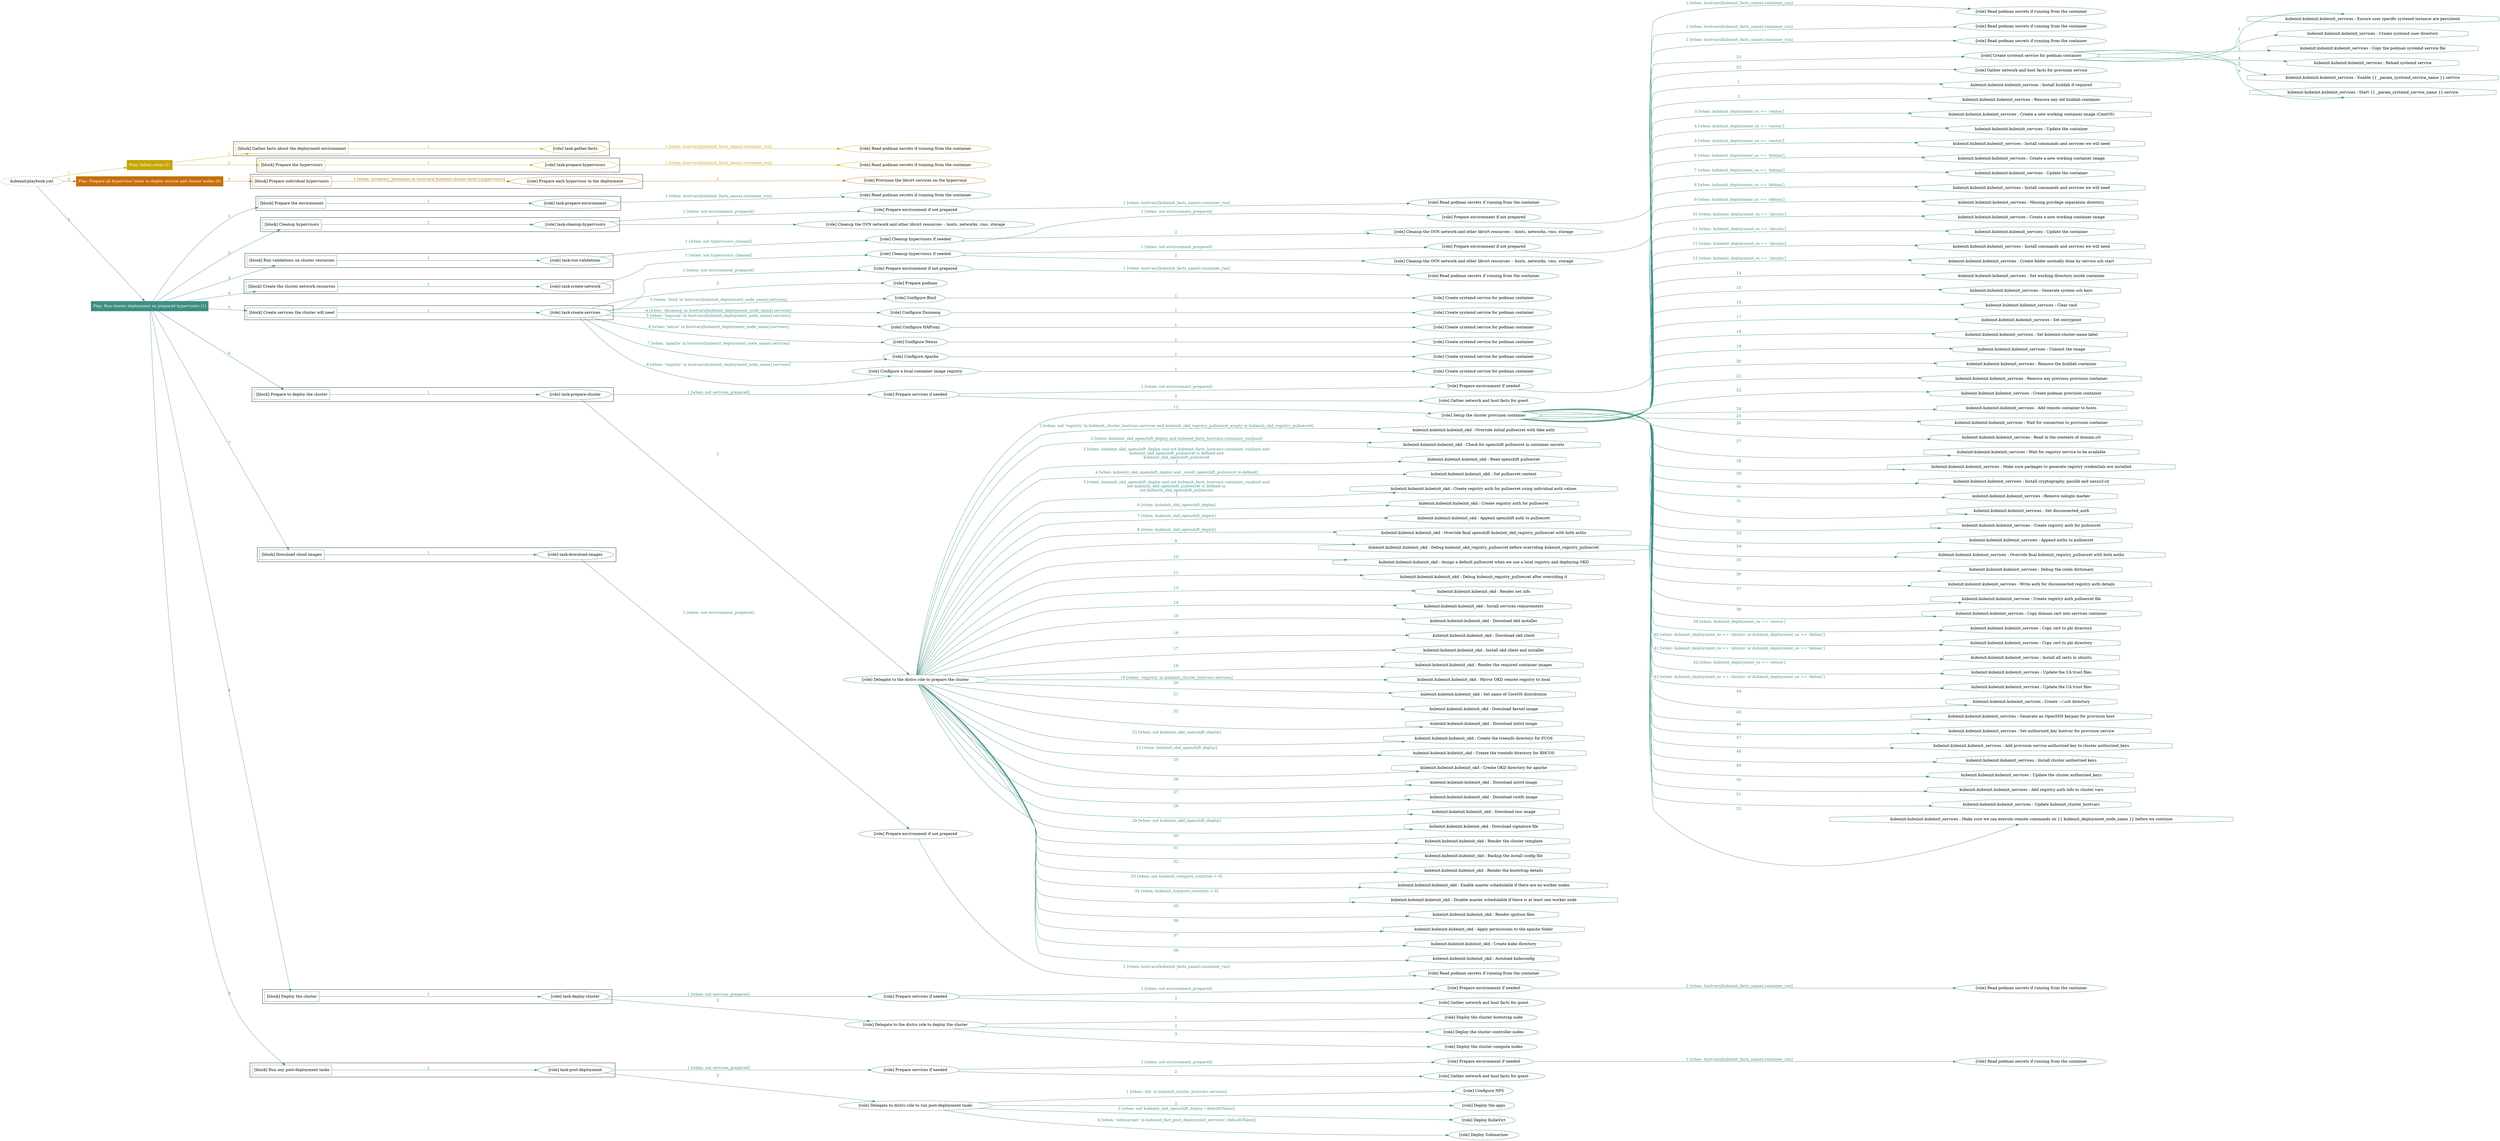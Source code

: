 digraph {
	graph [concentrate=true ordering=in rankdir=LR ratio=fill]
	edge [esep=5 sep=10]
	"kubeinit/playbook.yml" [id=root_node style=dotted]
	play_8c40ff7c [label="Play: Initial setup (1)" color="#c6a506" fontcolor="#ffffff" id=play_8c40ff7c shape=box style=filled tooltip=localhost]
	"kubeinit/playbook.yml" -> play_8c40ff7c [label="1 " color="#c6a506" fontcolor="#c6a506" id=edge_2147e6a4 labeltooltip="1 " tooltip="1 "]
	subgraph "Read podman secrets if running from the container" {
		role_d3c66599 [label="[role] Read podman secrets if running from the container" color="#c6a506" id=role_d3c66599 tooltip="Read podman secrets if running from the container"]
	}
	subgraph "task-gather-facts" {
		role_c923289f [label="[role] task-gather-facts" color="#c6a506" id=role_c923289f tooltip="task-gather-facts"]
		role_c923289f -> role_d3c66599 [label="1 [when: hostvars[kubeinit_facts_name].container_run]" color="#c6a506" fontcolor="#c6a506" id=edge_57eec403 labeltooltip="1 [when: hostvars[kubeinit_facts_name].container_run]" tooltip="1 [when: hostvars[kubeinit_facts_name].container_run]"]
	}
	subgraph "Read podman secrets if running from the container" {
		role_6a9b7f91 [label="[role] Read podman secrets if running from the container" color="#c6a506" id=role_6a9b7f91 tooltip="Read podman secrets if running from the container"]
	}
	subgraph "task-prepare-hypervisors" {
		role_fc5460e3 [label="[role] task-prepare-hypervisors" color="#c6a506" id=role_fc5460e3 tooltip="task-prepare-hypervisors"]
		role_fc5460e3 -> role_6a9b7f91 [label="1 [when: hostvars[kubeinit_facts_name].container_run]" color="#c6a506" fontcolor="#c6a506" id=edge_f9f1f356 labeltooltip="1 [when: hostvars[kubeinit_facts_name].container_run]" tooltip="1 [when: hostvars[kubeinit_facts_name].container_run]"]
	}
	subgraph "Play: Initial setup (1)" {
		play_8c40ff7c -> block_22fe0ffb [label=1 color="#c6a506" fontcolor="#c6a506" id=edge_e4d723c4 labeltooltip=1 tooltip=1]
		subgraph cluster_block_22fe0ffb {
			block_22fe0ffb [label="[block] Gather facts about the deployment environment" color="#c6a506" id=block_22fe0ffb labeltooltip="Gather facts about the deployment environment" shape=box tooltip="Gather facts about the deployment environment"]
			block_22fe0ffb -> role_c923289f [label="1 " color="#c6a506" fontcolor="#c6a506" id=edge_0c4aed2f labeltooltip="1 " tooltip="1 "]
		}
		play_8c40ff7c -> block_ffd959bc [label=2 color="#c6a506" fontcolor="#c6a506" id=edge_e29e1c88 labeltooltip=2 tooltip=2]
		subgraph cluster_block_ffd959bc {
			block_ffd959bc [label="[block] Prepare the hypervisors" color="#c6a506" id=block_ffd959bc labeltooltip="Prepare the hypervisors" shape=box tooltip="Prepare the hypervisors"]
			block_ffd959bc -> role_fc5460e3 [label="1 " color="#c6a506" fontcolor="#c6a506" id=edge_11546296 labeltooltip="1 " tooltip="1 "]
		}
	}
	play_6f8a3a5f [label="Play: Prepare all hypervisor hosts to deploy service and cluster nodes (0)" color="#c46f08" fontcolor="#ffffff" id=play_6f8a3a5f shape=box style=filled tooltip="Play: Prepare all hypervisor hosts to deploy service and cluster nodes (0)"]
	"kubeinit/playbook.yml" -> play_6f8a3a5f [label="2 " color="#c46f08" fontcolor="#c46f08" id=edge_416f890f labeltooltip="2 " tooltip="2 "]
	subgraph "Provision the libvirt services on the hypervisor" {
		role_b476808e [label="[role] Provision the libvirt services on the hypervisor" color="#c46f08" id=role_b476808e tooltip="Provision the libvirt services on the hypervisor"]
	}
	subgraph "Prepare each hypervisor in the deployment" {
		role_e7cecdd0 [label="[role] Prepare each hypervisor in the deployment" color="#c46f08" id=role_e7cecdd0 tooltip="Prepare each hypervisor in the deployment"]
		role_e7cecdd0 -> role_b476808e [label="1 " color="#c46f08" fontcolor="#c46f08" id=edge_17d7e68d labeltooltip="1 " tooltip="1 "]
	}
	subgraph "Play: Prepare all hypervisor hosts to deploy service and cluster nodes (0)" {
		play_6f8a3a5f -> block_13cb4ff8 [label=1 color="#c46f08" fontcolor="#c46f08" id=edge_485595d5 labeltooltip=1 tooltip=1]
		subgraph cluster_block_13cb4ff8 {
			block_13cb4ff8 [label="[block] Prepare individual hypervisors" color="#c46f08" id=block_13cb4ff8 labeltooltip="Prepare individual hypervisors" shape=box tooltip="Prepare individual hypervisors"]
			block_13cb4ff8 -> role_e7cecdd0 [label="1 [when: inventory_hostname in hostvars['kubeinit-cluster-facts'].hypervisors]" color="#c46f08" fontcolor="#c46f08" id=edge_5af49873 labeltooltip="1 [when: inventory_hostname in hostvars['kubeinit-cluster-facts'].hypervisors]" tooltip="1 [when: inventory_hostname in hostvars['kubeinit-cluster-facts'].hypervisors]"]
		}
	}
	play_713c959b [label="Play: Run cluster deployment on prepared hypervisors (1)" color="#3e8e84" fontcolor="#ffffff" id=play_713c959b shape=box style=filled tooltip=localhost]
	"kubeinit/playbook.yml" -> play_713c959b [label="3 " color="#3e8e84" fontcolor="#3e8e84" id=edge_8c5f9995 labeltooltip="3 " tooltip="3 "]
	subgraph "Read podman secrets if running from the container" {
		role_58364405 [label="[role] Read podman secrets if running from the container" color="#3e8e84" id=role_58364405 tooltip="Read podman secrets if running from the container"]
	}
	subgraph "task-prepare-environment" {
		role_e11960bc [label="[role] task-prepare-environment" color="#3e8e84" id=role_e11960bc tooltip="task-prepare-environment"]
		role_e11960bc -> role_58364405 [label="1 [when: hostvars[kubeinit_facts_name].container_run]" color="#3e8e84" fontcolor="#3e8e84" id=edge_dc28f44d labeltooltip="1 [when: hostvars[kubeinit_facts_name].container_run]" tooltip="1 [when: hostvars[kubeinit_facts_name].container_run]"]
	}
	subgraph "Read podman secrets if running from the container" {
		role_633196c9 [label="[role] Read podman secrets if running from the container" color="#3e8e84" id=role_633196c9 tooltip="Read podman secrets if running from the container"]
	}
	subgraph "Prepare environment if not prepared" {
		role_84775023 [label="[role] Prepare environment if not prepared" color="#3e8e84" id=role_84775023 tooltip="Prepare environment if not prepared"]
		role_84775023 -> role_633196c9 [label="1 [when: hostvars[kubeinit_facts_name].container_run]" color="#3e8e84" fontcolor="#3e8e84" id=edge_6d010b74 labeltooltip="1 [when: hostvars[kubeinit_facts_name].container_run]" tooltip="1 [when: hostvars[kubeinit_facts_name].container_run]"]
	}
	subgraph "Cleanup the OVN network and other libvirt resources -- hosts, networks, vms, storage" {
		role_43f00d06 [label="[role] Cleanup the OVN network and other libvirt resources -- hosts, networks, vms, storage" color="#3e8e84" id=role_43f00d06 tooltip="Cleanup the OVN network and other libvirt resources -- hosts, networks, vms, storage"]
	}
	subgraph "task-cleanup-hypervisors" {
		role_ba8364f7 [label="[role] task-cleanup-hypervisors" color="#3e8e84" id=role_ba8364f7 tooltip="task-cleanup-hypervisors"]
		role_ba8364f7 -> role_84775023 [label="1 [when: not environment_prepared]" color="#3e8e84" fontcolor="#3e8e84" id=edge_72add448 labeltooltip="1 [when: not environment_prepared]" tooltip="1 [when: not environment_prepared]"]
		role_ba8364f7 -> role_43f00d06 [label="2 " color="#3e8e84" fontcolor="#3e8e84" id=edge_30967c85 labeltooltip="2 " tooltip="2 "]
	}
	subgraph "Read podman secrets if running from the container" {
		role_27513e9b [label="[role] Read podman secrets if running from the container" color="#3e8e84" id=role_27513e9b tooltip="Read podman secrets if running from the container"]
	}
	subgraph "Prepare environment if not prepared" {
		role_00beee9f [label="[role] Prepare environment if not prepared" color="#3e8e84" id=role_00beee9f tooltip="Prepare environment if not prepared"]
		role_00beee9f -> role_27513e9b [label="1 [when: hostvars[kubeinit_facts_name].container_run]" color="#3e8e84" fontcolor="#3e8e84" id=edge_5d225984 labeltooltip="1 [when: hostvars[kubeinit_facts_name].container_run]" tooltip="1 [when: hostvars[kubeinit_facts_name].container_run]"]
	}
	subgraph "Cleanup the OVN network and other libvirt resources -- hosts, networks, vms, storage" {
		role_a2a8251a [label="[role] Cleanup the OVN network and other libvirt resources -- hosts, networks, vms, storage" color="#3e8e84" id=role_a2a8251a tooltip="Cleanup the OVN network and other libvirt resources -- hosts, networks, vms, storage"]
	}
	subgraph "Cleanup hypervisors if needed" {
		role_eb68c4b4 [label="[role] Cleanup hypervisors if needed" color="#3e8e84" id=role_eb68c4b4 tooltip="Cleanup hypervisors if needed"]
		role_eb68c4b4 -> role_00beee9f [label="1 [when: not environment_prepared]" color="#3e8e84" fontcolor="#3e8e84" id=edge_2fd744ed labeltooltip="1 [when: not environment_prepared]" tooltip="1 [when: not environment_prepared]"]
		role_eb68c4b4 -> role_a2a8251a [label="2 " color="#3e8e84" fontcolor="#3e8e84" id=edge_6ec83ac8 labeltooltip="2 " tooltip="2 "]
	}
	subgraph "task-run-validations" {
		role_d68168cf [label="[role] task-run-validations" color="#3e8e84" id=role_d68168cf tooltip="task-run-validations"]
		role_d68168cf -> role_eb68c4b4 [label="1 [when: not hypervisors_cleaned]" color="#3e8e84" fontcolor="#3e8e84" id=edge_39bb96e9 labeltooltip="1 [when: not hypervisors_cleaned]" tooltip="1 [when: not hypervisors_cleaned]"]
	}
	subgraph "Read podman secrets if running from the container" {
		role_90fe59e7 [label="[role] Read podman secrets if running from the container" color="#3e8e84" id=role_90fe59e7 tooltip="Read podman secrets if running from the container"]
	}
	subgraph "Prepare environment if not prepared" {
		role_52a19b9c [label="[role] Prepare environment if not prepared" color="#3e8e84" id=role_52a19b9c tooltip="Prepare environment if not prepared"]
		role_52a19b9c -> role_90fe59e7 [label="1 [when: hostvars[kubeinit_facts_name].container_run]" color="#3e8e84" fontcolor="#3e8e84" id=edge_97ad95e2 labeltooltip="1 [when: hostvars[kubeinit_facts_name].container_run]" tooltip="1 [when: hostvars[kubeinit_facts_name].container_run]"]
	}
	subgraph "Cleanup the OVN network and other libvirt resources -- hosts, networks, vms, storage" {
		role_133e22e2 [label="[role] Cleanup the OVN network and other libvirt resources -- hosts, networks, vms, storage" color="#3e8e84" id=role_133e22e2 tooltip="Cleanup the OVN network and other libvirt resources -- hosts, networks, vms, storage"]
	}
	subgraph "Cleanup hypervisors if needed" {
		role_1e36af58 [label="[role] Cleanup hypervisors if needed" color="#3e8e84" id=role_1e36af58 tooltip="Cleanup hypervisors if needed"]
		role_1e36af58 -> role_52a19b9c [label="1 [when: not environment_prepared]" color="#3e8e84" fontcolor="#3e8e84" id=edge_4fe09347 labeltooltip="1 [when: not environment_prepared]" tooltip="1 [when: not environment_prepared]"]
		role_1e36af58 -> role_133e22e2 [label="2 " color="#3e8e84" fontcolor="#3e8e84" id=edge_ccbd2e3a labeltooltip="2 " tooltip="2 "]
	}
	subgraph "task-create-network" {
		role_c7506ea1 [label="[role] task-create-network" color="#3e8e84" id=role_c7506ea1 tooltip="task-create-network"]
		role_c7506ea1 -> role_1e36af58 [label="1 [when: not hypervisors_cleaned]" color="#3e8e84" fontcolor="#3e8e84" id=edge_626aeb13 labeltooltip="1 [when: not hypervisors_cleaned]" tooltip="1 [when: not hypervisors_cleaned]"]
	}
	subgraph "Read podman secrets if running from the container" {
		role_00be1b21 [label="[role] Read podman secrets if running from the container" color="#3e8e84" id=role_00be1b21 tooltip="Read podman secrets if running from the container"]
	}
	subgraph "Prepare environment if not prepared" {
		role_901a5444 [label="[role] Prepare environment if not prepared" color="#3e8e84" id=role_901a5444 tooltip="Prepare environment if not prepared"]
		role_901a5444 -> role_00be1b21 [label="1 [when: hostvars[kubeinit_facts_name].container_run]" color="#3e8e84" fontcolor="#3e8e84" id=edge_3f5dce35 labeltooltip="1 [when: hostvars[kubeinit_facts_name].container_run]" tooltip="1 [when: hostvars[kubeinit_facts_name].container_run]"]
	}
	subgraph "Prepare podman" {
		role_48a2d9e9 [label="[role] Prepare podman" color="#3e8e84" id=role_48a2d9e9 tooltip="Prepare podman"]
	}
	subgraph "Create systemd service for podman container" {
		role_888a5b6d [label="[role] Create systemd service for podman container" color="#3e8e84" id=role_888a5b6d tooltip="Create systemd service for podman container"]
	}
	subgraph "Configure Bind" {
		role_4f0d1f9c [label="[role] Configure Bind" color="#3e8e84" id=role_4f0d1f9c tooltip="Configure Bind"]
		role_4f0d1f9c -> role_888a5b6d [label="1 " color="#3e8e84" fontcolor="#3e8e84" id=edge_2045699c labeltooltip="1 " tooltip="1 "]
	}
	subgraph "Create systemd service for podman container" {
		role_3494971d [label="[role] Create systemd service for podman container" color="#3e8e84" id=role_3494971d tooltip="Create systemd service for podman container"]
	}
	subgraph "Configure Dnsmasq" {
		role_10135a1d [label="[role] Configure Dnsmasq" color="#3e8e84" id=role_10135a1d tooltip="Configure Dnsmasq"]
		role_10135a1d -> role_3494971d [label="1 " color="#3e8e84" fontcolor="#3e8e84" id=edge_374bdf4f labeltooltip="1 " tooltip="1 "]
	}
	subgraph "Create systemd service for podman container" {
		role_fd57b058 [label="[role] Create systemd service for podman container" color="#3e8e84" id=role_fd57b058 tooltip="Create systemd service for podman container"]
	}
	subgraph "Configure HAProxy" {
		role_9d0b2194 [label="[role] Configure HAProxy" color="#3e8e84" id=role_9d0b2194 tooltip="Configure HAProxy"]
		role_9d0b2194 -> role_fd57b058 [label="1 " color="#3e8e84" fontcolor="#3e8e84" id=edge_cc007353 labeltooltip="1 " tooltip="1 "]
	}
	subgraph "Create systemd service for podman container" {
		role_bb998a3b [label="[role] Create systemd service for podman container" color="#3e8e84" id=role_bb998a3b tooltip="Create systemd service for podman container"]
	}
	subgraph "Configure Nexus" {
		role_ea3dc431 [label="[role] Configure Nexus" color="#3e8e84" id=role_ea3dc431 tooltip="Configure Nexus"]
		role_ea3dc431 -> role_bb998a3b [label="1 " color="#3e8e84" fontcolor="#3e8e84" id=edge_ba93e2d6 labeltooltip="1 " tooltip="1 "]
	}
	subgraph "Create systemd service for podman container" {
		role_6a6f8bc2 [label="[role] Create systemd service for podman container" color="#3e8e84" id=role_6a6f8bc2 tooltip="Create systemd service for podman container"]
	}
	subgraph "Configure Apache" {
		role_bccb83ad [label="[role] Configure Apache" color="#3e8e84" id=role_bccb83ad tooltip="Configure Apache"]
		role_bccb83ad -> role_6a6f8bc2 [label="1 " color="#3e8e84" fontcolor="#3e8e84" id=edge_933e78ee labeltooltip="1 " tooltip="1 "]
	}
	subgraph "Create systemd service for podman container" {
		role_d093d7e8 [label="[role] Create systemd service for podman container" color="#3e8e84" id=role_d093d7e8 tooltip="Create systemd service for podman container"]
	}
	subgraph "Configure a local container image registry" {
		role_316f4c5f [label="[role] Configure a local container image registry" color="#3e8e84" id=role_316f4c5f tooltip="Configure a local container image registry"]
		role_316f4c5f -> role_d093d7e8 [label="1 " color="#3e8e84" fontcolor="#3e8e84" id=edge_a811cfa6 labeltooltip="1 " tooltip="1 "]
	}
	subgraph "task-create-services" {
		role_7302b380 [label="[role] task-create-services" color="#3e8e84" id=role_7302b380 tooltip="task-create-services"]
		role_7302b380 -> role_901a5444 [label="1 [when: not environment_prepared]" color="#3e8e84" fontcolor="#3e8e84" id=edge_f20141af labeltooltip="1 [when: not environment_prepared]" tooltip="1 [when: not environment_prepared]"]
		role_7302b380 -> role_48a2d9e9 [label="2 " color="#3e8e84" fontcolor="#3e8e84" id=edge_a75cd36c labeltooltip="2 " tooltip="2 "]
		role_7302b380 -> role_4f0d1f9c [label="3 [when: 'bind' in hostvars[kubeinit_deployment_node_name].services]" color="#3e8e84" fontcolor="#3e8e84" id=edge_094d8e00 labeltooltip="3 [when: 'bind' in hostvars[kubeinit_deployment_node_name].services]" tooltip="3 [when: 'bind' in hostvars[kubeinit_deployment_node_name].services]"]
		role_7302b380 -> role_10135a1d [label="4 [when: 'dnsmasq' in hostvars[kubeinit_deployment_node_name].services]" color="#3e8e84" fontcolor="#3e8e84" id=edge_72c2d044 labeltooltip="4 [when: 'dnsmasq' in hostvars[kubeinit_deployment_node_name].services]" tooltip="4 [when: 'dnsmasq' in hostvars[kubeinit_deployment_node_name].services]"]
		role_7302b380 -> role_9d0b2194 [label="5 [when: 'haproxy' in hostvars[kubeinit_deployment_node_name].services]" color="#3e8e84" fontcolor="#3e8e84" id=edge_72065421 labeltooltip="5 [when: 'haproxy' in hostvars[kubeinit_deployment_node_name].services]" tooltip="5 [when: 'haproxy' in hostvars[kubeinit_deployment_node_name].services]"]
		role_7302b380 -> role_ea3dc431 [label="6 [when: 'nexus' in hostvars[kubeinit_deployment_node_name].services]" color="#3e8e84" fontcolor="#3e8e84" id=edge_9d215c73 labeltooltip="6 [when: 'nexus' in hostvars[kubeinit_deployment_node_name].services]" tooltip="6 [when: 'nexus' in hostvars[kubeinit_deployment_node_name].services]"]
		role_7302b380 -> role_bccb83ad [label="7 [when: 'apache' in hostvars[kubeinit_deployment_node_name].services]" color="#3e8e84" fontcolor="#3e8e84" id=edge_ebef5387 labeltooltip="7 [when: 'apache' in hostvars[kubeinit_deployment_node_name].services]" tooltip="7 [when: 'apache' in hostvars[kubeinit_deployment_node_name].services]"]
		role_7302b380 -> role_316f4c5f [label="8 [when: 'registry' in hostvars[kubeinit_deployment_node_name].services]" color="#3e8e84" fontcolor="#3e8e84" id=edge_de17e2b9 labeltooltip="8 [when: 'registry' in hostvars[kubeinit_deployment_node_name].services]" tooltip="8 [when: 'registry' in hostvars[kubeinit_deployment_node_name].services]"]
	}
	subgraph "Read podman secrets if running from the container" {
		role_48bedd64 [label="[role] Read podman secrets if running from the container" color="#3e8e84" id=role_48bedd64 tooltip="Read podman secrets if running from the container"]
	}
	subgraph "Prepare environment if needed" {
		role_0053fe5e [label="[role] Prepare environment if needed" color="#3e8e84" id=role_0053fe5e tooltip="Prepare environment if needed"]
		role_0053fe5e -> role_48bedd64 [label="1 [when: hostvars[kubeinit_facts_name].container_run]" color="#3e8e84" fontcolor="#3e8e84" id=edge_f2dae006 labeltooltip="1 [when: hostvars[kubeinit_facts_name].container_run]" tooltip="1 [when: hostvars[kubeinit_facts_name].container_run]"]
	}
	subgraph "Gather network and host facts for guest" {
		role_5de87ab7 [label="[role] Gather network and host facts for guest" color="#3e8e84" id=role_5de87ab7 tooltip="Gather network and host facts for guest"]
	}
	subgraph "Prepare services if needed" {
		role_6d020126 [label="[role] Prepare services if needed" color="#3e8e84" id=role_6d020126 tooltip="Prepare services if needed"]
		role_6d020126 -> role_0053fe5e [label="1 [when: not environment_prepared]" color="#3e8e84" fontcolor="#3e8e84" id=edge_ccfead84 labeltooltip="1 [when: not environment_prepared]" tooltip="1 [when: not environment_prepared]"]
		role_6d020126 -> role_5de87ab7 [label="2 " color="#3e8e84" fontcolor="#3e8e84" id=edge_3e32426c labeltooltip="2 " tooltip="2 "]
	}
	subgraph "Create systemd service for podman container" {
		role_8012a4fd [label="[role] Create systemd service for podman container" color="#3e8e84" id=role_8012a4fd tooltip="Create systemd service for podman container"]
		task_c3c0354c [label="kubeinit.kubeinit.kubeinit_services : Ensure user specific systemd instance are persistent" color="#3e8e84" id=task_c3c0354c shape=octagon tooltip="kubeinit.kubeinit.kubeinit_services : Ensure user specific systemd instance are persistent"]
		role_8012a4fd -> task_c3c0354c [label="1 " color="#3e8e84" fontcolor="#3e8e84" id=edge_6960be3e labeltooltip="1 " tooltip="1 "]
		task_8ddddbea [label="kubeinit.kubeinit.kubeinit_services : Create systemd user directory" color="#3e8e84" id=task_8ddddbea shape=octagon tooltip="kubeinit.kubeinit.kubeinit_services : Create systemd user directory"]
		role_8012a4fd -> task_8ddddbea [label="2 " color="#3e8e84" fontcolor="#3e8e84" id=edge_84211932 labeltooltip="2 " tooltip="2 "]
		task_565e633d [label="kubeinit.kubeinit.kubeinit_services : Copy the podman systemd service file" color="#3e8e84" id=task_565e633d shape=octagon tooltip="kubeinit.kubeinit.kubeinit_services : Copy the podman systemd service file"]
		role_8012a4fd -> task_565e633d [label="3 " color="#3e8e84" fontcolor="#3e8e84" id=edge_a1da9ae8 labeltooltip="3 " tooltip="3 "]
		task_6f74a222 [label="kubeinit.kubeinit.kubeinit_services : Reload systemd service" color="#3e8e84" id=task_6f74a222 shape=octagon tooltip="kubeinit.kubeinit.kubeinit_services : Reload systemd service"]
		role_8012a4fd -> task_6f74a222 [label="4 " color="#3e8e84" fontcolor="#3e8e84" id=edge_c265d4be labeltooltip="4 " tooltip="4 "]
		task_fbb2dddc [label="kubeinit.kubeinit.kubeinit_services : Enable {{ _param_systemd_service_name }}.service" color="#3e8e84" id=task_fbb2dddc shape=octagon tooltip="kubeinit.kubeinit.kubeinit_services : Enable {{ _param_systemd_service_name }}.service"]
		role_8012a4fd -> task_fbb2dddc [label="5 " color="#3e8e84" fontcolor="#3e8e84" id=edge_6a50ad9c labeltooltip="5 " tooltip="5 "]
		task_ebdf9d54 [label="kubeinit.kubeinit.kubeinit_services : Start {{ _param_systemd_service_name }}.service" color="#3e8e84" id=task_ebdf9d54 shape=octagon tooltip="kubeinit.kubeinit.kubeinit_services : Start {{ _param_systemd_service_name }}.service"]
		role_8012a4fd -> task_ebdf9d54 [label="6 " color="#3e8e84" fontcolor="#3e8e84" id=edge_4fb454a0 labeltooltip="6 " tooltip="6 "]
	}
	subgraph "Gather network and host facts for provision service" {
		role_425216ec [label="[role] Gather network and host facts for provision service" color="#3e8e84" id=role_425216ec tooltip="Gather network and host facts for provision service"]
	}
	subgraph "Setup the cluster provision container" {
		role_ba424215 [label="[role] Setup the cluster provision container" color="#3e8e84" id=role_ba424215 tooltip="Setup the cluster provision container"]
		task_0dc77765 [label="kubeinit.kubeinit.kubeinit_services : Install buildah if required" color="#3e8e84" id=task_0dc77765 shape=octagon tooltip="kubeinit.kubeinit.kubeinit_services : Install buildah if required"]
		role_ba424215 -> task_0dc77765 [label="1 " color="#3e8e84" fontcolor="#3e8e84" id=edge_15b0f76c labeltooltip="1 " tooltip="1 "]
		task_6c0660b3 [label="kubeinit.kubeinit.kubeinit_services : Remove any old buildah container" color="#3e8e84" id=task_6c0660b3 shape=octagon tooltip="kubeinit.kubeinit.kubeinit_services : Remove any old buildah container"]
		role_ba424215 -> task_6c0660b3 [label="2 " color="#3e8e84" fontcolor="#3e8e84" id=edge_0b37140a labeltooltip="2 " tooltip="2 "]
		task_b46d392a [label="kubeinit.kubeinit.kubeinit_services : Create a new working container image (CentOS)" color="#3e8e84" id=task_b46d392a shape=octagon tooltip="kubeinit.kubeinit.kubeinit_services : Create a new working container image (CentOS)"]
		role_ba424215 -> task_b46d392a [label="3 [when: kubeinit_deployment_os == 'centos']" color="#3e8e84" fontcolor="#3e8e84" id=edge_2da780ab labeltooltip="3 [when: kubeinit_deployment_os == 'centos']" tooltip="3 [when: kubeinit_deployment_os == 'centos']"]
		task_a4f11ae4 [label="kubeinit.kubeinit.kubeinit_services : Update the container" color="#3e8e84" id=task_a4f11ae4 shape=octagon tooltip="kubeinit.kubeinit.kubeinit_services : Update the container"]
		role_ba424215 -> task_a4f11ae4 [label="4 [when: kubeinit_deployment_os == 'centos']" color="#3e8e84" fontcolor="#3e8e84" id=edge_e0571177 labeltooltip="4 [when: kubeinit_deployment_os == 'centos']" tooltip="4 [when: kubeinit_deployment_os == 'centos']"]
		task_64861a8c [label="kubeinit.kubeinit.kubeinit_services : Install commands and services we will need" color="#3e8e84" id=task_64861a8c shape=octagon tooltip="kubeinit.kubeinit.kubeinit_services : Install commands and services we will need"]
		role_ba424215 -> task_64861a8c [label="5 [when: kubeinit_deployment_os == 'centos']" color="#3e8e84" fontcolor="#3e8e84" id=edge_cb709f0e labeltooltip="5 [when: kubeinit_deployment_os == 'centos']" tooltip="5 [when: kubeinit_deployment_os == 'centos']"]
		task_c5f7b16d [label="kubeinit.kubeinit.kubeinit_services : Create a new working container image" color="#3e8e84" id=task_c5f7b16d shape=octagon tooltip="kubeinit.kubeinit.kubeinit_services : Create a new working container image"]
		role_ba424215 -> task_c5f7b16d [label="6 [when: kubeinit_deployment_os == 'debian']" color="#3e8e84" fontcolor="#3e8e84" id=edge_f348f65d labeltooltip="6 [when: kubeinit_deployment_os == 'debian']" tooltip="6 [when: kubeinit_deployment_os == 'debian']"]
		task_e7b84c4a [label="kubeinit.kubeinit.kubeinit_services : Update the container" color="#3e8e84" id=task_e7b84c4a shape=octagon tooltip="kubeinit.kubeinit.kubeinit_services : Update the container"]
		role_ba424215 -> task_e7b84c4a [label="7 [when: kubeinit_deployment_os == 'debian']" color="#3e8e84" fontcolor="#3e8e84" id=edge_12961882 labeltooltip="7 [when: kubeinit_deployment_os == 'debian']" tooltip="7 [when: kubeinit_deployment_os == 'debian']"]
		task_edd97e86 [label="kubeinit.kubeinit.kubeinit_services : Install commands and services we will need" color="#3e8e84" id=task_edd97e86 shape=octagon tooltip="kubeinit.kubeinit.kubeinit_services : Install commands and services we will need"]
		role_ba424215 -> task_edd97e86 [label="8 [when: kubeinit_deployment_os == 'debian']" color="#3e8e84" fontcolor="#3e8e84" id=edge_36411ebc labeltooltip="8 [when: kubeinit_deployment_os == 'debian']" tooltip="8 [when: kubeinit_deployment_os == 'debian']"]
		task_7fee8d93 [label="kubeinit.kubeinit.kubeinit_services : Missing privilege separation directory" color="#3e8e84" id=task_7fee8d93 shape=octagon tooltip="kubeinit.kubeinit.kubeinit_services : Missing privilege separation directory"]
		role_ba424215 -> task_7fee8d93 [label="9 [when: kubeinit_deployment_os == 'debian']" color="#3e8e84" fontcolor="#3e8e84" id=edge_18eaca5b labeltooltip="9 [when: kubeinit_deployment_os == 'debian']" tooltip="9 [when: kubeinit_deployment_os == 'debian']"]
		task_88597d50 [label="kubeinit.kubeinit.kubeinit_services : Create a new working container image" color="#3e8e84" id=task_88597d50 shape=octagon tooltip="kubeinit.kubeinit.kubeinit_services : Create a new working container image"]
		role_ba424215 -> task_88597d50 [label="10 [when: kubeinit_deployment_os == 'ubuntu']" color="#3e8e84" fontcolor="#3e8e84" id=edge_1126cb97 labeltooltip="10 [when: kubeinit_deployment_os == 'ubuntu']" tooltip="10 [when: kubeinit_deployment_os == 'ubuntu']"]
		task_bd13be40 [label="kubeinit.kubeinit.kubeinit_services : Update the container" color="#3e8e84" id=task_bd13be40 shape=octagon tooltip="kubeinit.kubeinit.kubeinit_services : Update the container"]
		role_ba424215 -> task_bd13be40 [label="11 [when: kubeinit_deployment_os == 'ubuntu']" color="#3e8e84" fontcolor="#3e8e84" id=edge_ff5c35d7 labeltooltip="11 [when: kubeinit_deployment_os == 'ubuntu']" tooltip="11 [when: kubeinit_deployment_os == 'ubuntu']"]
		task_3fd475f2 [label="kubeinit.kubeinit.kubeinit_services : Install commands and services we will need" color="#3e8e84" id=task_3fd475f2 shape=octagon tooltip="kubeinit.kubeinit.kubeinit_services : Install commands and services we will need"]
		role_ba424215 -> task_3fd475f2 [label="12 [when: kubeinit_deployment_os == 'ubuntu']" color="#3e8e84" fontcolor="#3e8e84" id=edge_2c11b599 labeltooltip="12 [when: kubeinit_deployment_os == 'ubuntu']" tooltip="12 [when: kubeinit_deployment_os == 'ubuntu']"]
		task_e7d9e898 [label="kubeinit.kubeinit.kubeinit_services : Create folder normally done by service ssh start" color="#3e8e84" id=task_e7d9e898 shape=octagon tooltip="kubeinit.kubeinit.kubeinit_services : Create folder normally done by service ssh start"]
		role_ba424215 -> task_e7d9e898 [label="13 [when: kubeinit_deployment_os == 'ubuntu']" color="#3e8e84" fontcolor="#3e8e84" id=edge_50d7ffa4 labeltooltip="13 [when: kubeinit_deployment_os == 'ubuntu']" tooltip="13 [when: kubeinit_deployment_os == 'ubuntu']"]
		task_df63479c [label="kubeinit.kubeinit.kubeinit_services : Set working directory inside container" color="#3e8e84" id=task_df63479c shape=octagon tooltip="kubeinit.kubeinit.kubeinit_services : Set working directory inside container"]
		role_ba424215 -> task_df63479c [label="14 " color="#3e8e84" fontcolor="#3e8e84" id=edge_9b3fe5bc labeltooltip="14 " tooltip="14 "]
		task_9456389a [label="kubeinit.kubeinit.kubeinit_services : Generate system ssh keys" color="#3e8e84" id=task_9456389a shape=octagon tooltip="kubeinit.kubeinit.kubeinit_services : Generate system ssh keys"]
		role_ba424215 -> task_9456389a [label="15 " color="#3e8e84" fontcolor="#3e8e84" id=edge_2d157fef labeltooltip="15 " tooltip="15 "]
		task_7f91259a [label="kubeinit.kubeinit.kubeinit_services : Clear cmd" color="#3e8e84" id=task_7f91259a shape=octagon tooltip="kubeinit.kubeinit.kubeinit_services : Clear cmd"]
		role_ba424215 -> task_7f91259a [label="16 " color="#3e8e84" fontcolor="#3e8e84" id=edge_10edc5af labeltooltip="16 " tooltip="16 "]
		task_8aaccee6 [label="kubeinit.kubeinit.kubeinit_services : Set entrypoint" color="#3e8e84" id=task_8aaccee6 shape=octagon tooltip="kubeinit.kubeinit.kubeinit_services : Set entrypoint"]
		role_ba424215 -> task_8aaccee6 [label="17 " color="#3e8e84" fontcolor="#3e8e84" id=edge_d5ad4003 labeltooltip="17 " tooltip="17 "]
		task_a1664941 [label="kubeinit.kubeinit.kubeinit_services : Set kubeinit-cluster-name label" color="#3e8e84" id=task_a1664941 shape=octagon tooltip="kubeinit.kubeinit.kubeinit_services : Set kubeinit-cluster-name label"]
		role_ba424215 -> task_a1664941 [label="18 " color="#3e8e84" fontcolor="#3e8e84" id=edge_54fd9c75 labeltooltip="18 " tooltip="18 "]
		task_f876ec5a [label="kubeinit.kubeinit.kubeinit_services : Commit the image" color="#3e8e84" id=task_f876ec5a shape=octagon tooltip="kubeinit.kubeinit.kubeinit_services : Commit the image"]
		role_ba424215 -> task_f876ec5a [label="19 " color="#3e8e84" fontcolor="#3e8e84" id=edge_72a1b501 labeltooltip="19 " tooltip="19 "]
		task_22e5f88e [label="kubeinit.kubeinit.kubeinit_services : Remove the buildah container" color="#3e8e84" id=task_22e5f88e shape=octagon tooltip="kubeinit.kubeinit.kubeinit_services : Remove the buildah container"]
		role_ba424215 -> task_22e5f88e [label="20 " color="#3e8e84" fontcolor="#3e8e84" id=edge_b579209f labeltooltip="20 " tooltip="20 "]
		task_bf47e6eb [label="kubeinit.kubeinit.kubeinit_services : Remove any previous provision container" color="#3e8e84" id=task_bf47e6eb shape=octagon tooltip="kubeinit.kubeinit.kubeinit_services : Remove any previous provision container"]
		role_ba424215 -> task_bf47e6eb [label="21 " color="#3e8e84" fontcolor="#3e8e84" id=edge_86d95ece labeltooltip="21 " tooltip="21 "]
		task_759d9881 [label="kubeinit.kubeinit.kubeinit_services : Create podman provision container" color="#3e8e84" id=task_759d9881 shape=octagon tooltip="kubeinit.kubeinit.kubeinit_services : Create podman provision container"]
		role_ba424215 -> task_759d9881 [label="22 " color="#3e8e84" fontcolor="#3e8e84" id=edge_8f596f51 labeltooltip="22 " tooltip="22 "]
		role_ba424215 -> role_8012a4fd [label="23 " color="#3e8e84" fontcolor="#3e8e84" id=edge_01c7e4da labeltooltip="23 " tooltip="23 "]
		task_9c363452 [label="kubeinit.kubeinit.kubeinit_services : Add remote container to hosts" color="#3e8e84" id=task_9c363452 shape=octagon tooltip="kubeinit.kubeinit.kubeinit_services : Add remote container to hosts"]
		role_ba424215 -> task_9c363452 [label="24 " color="#3e8e84" fontcolor="#3e8e84" id=edge_0893a68c labeltooltip="24 " tooltip="24 "]
		task_844aadd8 [label="kubeinit.kubeinit.kubeinit_services : Wait for connection to provision container" color="#3e8e84" id=task_844aadd8 shape=octagon tooltip="kubeinit.kubeinit.kubeinit_services : Wait for connection to provision container"]
		role_ba424215 -> task_844aadd8 [label="25 " color="#3e8e84" fontcolor="#3e8e84" id=edge_7c82266d labeltooltip="25 " tooltip="25 "]
		task_45094183 [label="kubeinit.kubeinit.kubeinit_services : Read in the contents of domain.crt" color="#3e8e84" id=task_45094183 shape=octagon tooltip="kubeinit.kubeinit.kubeinit_services : Read in the contents of domain.crt"]
		role_ba424215 -> task_45094183 [label="26 " color="#3e8e84" fontcolor="#3e8e84" id=edge_fb208ab7 labeltooltip="26 " tooltip="26 "]
		task_fe28a963 [label="kubeinit.kubeinit.kubeinit_services : Wait for registry service to be available" color="#3e8e84" id=task_fe28a963 shape=octagon tooltip="kubeinit.kubeinit.kubeinit_services : Wait for registry service to be available"]
		role_ba424215 -> task_fe28a963 [label="27 " color="#3e8e84" fontcolor="#3e8e84" id=edge_9d147570 labeltooltip="27 " tooltip="27 "]
		task_51b4c408 [label="kubeinit.kubeinit.kubeinit_services : Make sure packages to generate registry credentials are installed" color="#3e8e84" id=task_51b4c408 shape=octagon tooltip="kubeinit.kubeinit.kubeinit_services : Make sure packages to generate registry credentials are installed"]
		role_ba424215 -> task_51b4c408 [label="28 " color="#3e8e84" fontcolor="#3e8e84" id=edge_e334ac2c labeltooltip="28 " tooltip="28 "]
		task_0c3f7b31 [label="kubeinit.kubeinit.kubeinit_services : Install cryptography, passlib and nexus3-cli" color="#3e8e84" id=task_0c3f7b31 shape=octagon tooltip="kubeinit.kubeinit.kubeinit_services : Install cryptography, passlib and nexus3-cli"]
		role_ba424215 -> task_0c3f7b31 [label="29 " color="#3e8e84" fontcolor="#3e8e84" id=edge_d23eddc6 labeltooltip="29 " tooltip="29 "]
		task_d10f16fe [label="kubeinit.kubeinit.kubeinit_services : Remove nologin marker" color="#3e8e84" id=task_d10f16fe shape=octagon tooltip="kubeinit.kubeinit.kubeinit_services : Remove nologin marker"]
		role_ba424215 -> task_d10f16fe [label="30 " color="#3e8e84" fontcolor="#3e8e84" id=edge_70998039 labeltooltip="30 " tooltip="30 "]
		task_99b7706e [label="kubeinit.kubeinit.kubeinit_services : Set disconnected_auth" color="#3e8e84" id=task_99b7706e shape=octagon tooltip="kubeinit.kubeinit.kubeinit_services : Set disconnected_auth"]
		role_ba424215 -> task_99b7706e [label="31 " color="#3e8e84" fontcolor="#3e8e84" id=edge_e0432df8 labeltooltip="31 " tooltip="31 "]
		task_e24e22b6 [label="kubeinit.kubeinit.kubeinit_services : Create registry auth for pullsecret" color="#3e8e84" id=task_e24e22b6 shape=octagon tooltip="kubeinit.kubeinit.kubeinit_services : Create registry auth for pullsecret"]
		role_ba424215 -> task_e24e22b6 [label="32 " color="#3e8e84" fontcolor="#3e8e84" id=edge_6a81933e labeltooltip="32 " tooltip="32 "]
		task_514fcbf8 [label="kubeinit.kubeinit.kubeinit_services : Append auths to pullsecret" color="#3e8e84" id=task_514fcbf8 shape=octagon tooltip="kubeinit.kubeinit.kubeinit_services : Append auths to pullsecret"]
		role_ba424215 -> task_514fcbf8 [label="33 " color="#3e8e84" fontcolor="#3e8e84" id=edge_73bd79fe labeltooltip="33 " tooltip="33 "]
		task_886e6f70 [label="kubeinit.kubeinit.kubeinit_services : Override final kubeinit_registry_pullsecret with both auths" color="#3e8e84" id=task_886e6f70 shape=octagon tooltip="kubeinit.kubeinit.kubeinit_services : Override final kubeinit_registry_pullsecret with both auths"]
		role_ba424215 -> task_886e6f70 [label="34 " color="#3e8e84" fontcolor="#3e8e84" id=edge_0c995308 labeltooltip="34 " tooltip="34 "]
		task_9b1bc24d [label="kubeinit.kubeinit.kubeinit_services : Debug the creds dictionary" color="#3e8e84" id=task_9b1bc24d shape=octagon tooltip="kubeinit.kubeinit.kubeinit_services : Debug the creds dictionary"]
		role_ba424215 -> task_9b1bc24d [label="35 " color="#3e8e84" fontcolor="#3e8e84" id=edge_55e91cc9 labeltooltip="35 " tooltip="35 "]
		task_ea553269 [label="kubeinit.kubeinit.kubeinit_services : Write auth for disconnected registry auth details" color="#3e8e84" id=task_ea553269 shape=octagon tooltip="kubeinit.kubeinit.kubeinit_services : Write auth for disconnected registry auth details"]
		role_ba424215 -> task_ea553269 [label="36 " color="#3e8e84" fontcolor="#3e8e84" id=edge_d052f364 labeltooltip="36 " tooltip="36 "]
		task_324d80d7 [label="kubeinit.kubeinit.kubeinit_services : Create registry auth pullsecret file" color="#3e8e84" id=task_324d80d7 shape=octagon tooltip="kubeinit.kubeinit.kubeinit_services : Create registry auth pullsecret file"]
		role_ba424215 -> task_324d80d7 [label="37 " color="#3e8e84" fontcolor="#3e8e84" id=edge_9e7f9bce labeltooltip="37 " tooltip="37 "]
		task_1da6e329 [label="kubeinit.kubeinit.kubeinit_services : Copy domain cert into services container" color="#3e8e84" id=task_1da6e329 shape=octagon tooltip="kubeinit.kubeinit.kubeinit_services : Copy domain cert into services container"]
		role_ba424215 -> task_1da6e329 [label="38 " color="#3e8e84" fontcolor="#3e8e84" id=edge_73a6a287 labeltooltip="38 " tooltip="38 "]
		task_6c1cdf27 [label="kubeinit.kubeinit.kubeinit_services : Copy cert to pki directory" color="#3e8e84" id=task_6c1cdf27 shape=octagon tooltip="kubeinit.kubeinit.kubeinit_services : Copy cert to pki directory"]
		role_ba424215 -> task_6c1cdf27 [label="39 [when: kubeinit_deployment_os == 'centos']" color="#3e8e84" fontcolor="#3e8e84" id=edge_89096b57 labeltooltip="39 [when: kubeinit_deployment_os == 'centos']" tooltip="39 [when: kubeinit_deployment_os == 'centos']"]
		task_f891cdd1 [label="kubeinit.kubeinit.kubeinit_services : Copy cert to pki directory" color="#3e8e84" id=task_f891cdd1 shape=octagon tooltip="kubeinit.kubeinit.kubeinit_services : Copy cert to pki directory"]
		role_ba424215 -> task_f891cdd1 [label="40 [when: kubeinit_deployment_os == 'ubuntu' or kubeinit_deployment_os == 'debian']" color="#3e8e84" fontcolor="#3e8e84" id=edge_d1b56183 labeltooltip="40 [when: kubeinit_deployment_os == 'ubuntu' or kubeinit_deployment_os == 'debian']" tooltip="40 [when: kubeinit_deployment_os == 'ubuntu' or kubeinit_deployment_os == 'debian']"]
		task_3c452401 [label="kubeinit.kubeinit.kubeinit_services : Install all certs in ubuntu" color="#3e8e84" id=task_3c452401 shape=octagon tooltip="kubeinit.kubeinit.kubeinit_services : Install all certs in ubuntu"]
		role_ba424215 -> task_3c452401 [label="41 [when: kubeinit_deployment_os == 'ubuntu' or kubeinit_deployment_os == 'debian']" color="#3e8e84" fontcolor="#3e8e84" id=edge_9e1deac0 labeltooltip="41 [when: kubeinit_deployment_os == 'ubuntu' or kubeinit_deployment_os == 'debian']" tooltip="41 [when: kubeinit_deployment_os == 'ubuntu' or kubeinit_deployment_os == 'debian']"]
		task_9fbdc3be [label="kubeinit.kubeinit.kubeinit_services : Update the CA trust files" color="#3e8e84" id=task_9fbdc3be shape=octagon tooltip="kubeinit.kubeinit.kubeinit_services : Update the CA trust files"]
		role_ba424215 -> task_9fbdc3be [label="42 [when: kubeinit_deployment_os == 'centos']" color="#3e8e84" fontcolor="#3e8e84" id=edge_c4dbf1ec labeltooltip="42 [when: kubeinit_deployment_os == 'centos']" tooltip="42 [when: kubeinit_deployment_os == 'centos']"]
		task_8e721ccf [label="kubeinit.kubeinit.kubeinit_services : Update the CA trust files" color="#3e8e84" id=task_8e721ccf shape=octagon tooltip="kubeinit.kubeinit.kubeinit_services : Update the CA trust files"]
		role_ba424215 -> task_8e721ccf [label="43 [when: kubeinit_deployment_os == 'ubuntu' or kubeinit_deployment_os == 'debian']" color="#3e8e84" fontcolor="#3e8e84" id=edge_1ddae898 labeltooltip="43 [when: kubeinit_deployment_os == 'ubuntu' or kubeinit_deployment_os == 'debian']" tooltip="43 [when: kubeinit_deployment_os == 'ubuntu' or kubeinit_deployment_os == 'debian']"]
		task_6411756a [label="kubeinit.kubeinit.kubeinit_services : Create ~/.ssh directory" color="#3e8e84" id=task_6411756a shape=octagon tooltip="kubeinit.kubeinit.kubeinit_services : Create ~/.ssh directory"]
		role_ba424215 -> task_6411756a [label="44 " color="#3e8e84" fontcolor="#3e8e84" id=edge_c9df7e38 labeltooltip="44 " tooltip="44 "]
		task_2d8efd93 [label="kubeinit.kubeinit.kubeinit_services : Generate an OpenSSH keypair for provision host" color="#3e8e84" id=task_2d8efd93 shape=octagon tooltip="kubeinit.kubeinit.kubeinit_services : Generate an OpenSSH keypair for provision host"]
		role_ba424215 -> task_2d8efd93 [label="45 " color="#3e8e84" fontcolor="#3e8e84" id=edge_c46f2cf0 labeltooltip="45 " tooltip="45 "]
		task_f627947b [label="kubeinit.kubeinit.kubeinit_services : Set authorized_key hostvar for provision service" color="#3e8e84" id=task_f627947b shape=octagon tooltip="kubeinit.kubeinit.kubeinit_services : Set authorized_key hostvar for provision service"]
		role_ba424215 -> task_f627947b [label="46 " color="#3e8e84" fontcolor="#3e8e84" id=edge_cd31fdd4 labeltooltip="46 " tooltip="46 "]
		task_9f754cc1 [label="kubeinit.kubeinit.kubeinit_services : Add provision service authorized key to cluster authorized_keys" color="#3e8e84" id=task_9f754cc1 shape=octagon tooltip="kubeinit.kubeinit.kubeinit_services : Add provision service authorized key to cluster authorized_keys"]
		role_ba424215 -> task_9f754cc1 [label="47 " color="#3e8e84" fontcolor="#3e8e84" id=edge_7fa6648f labeltooltip="47 " tooltip="47 "]
		task_da4e9d0f [label="kubeinit.kubeinit.kubeinit_services : Install cluster authorized keys" color="#3e8e84" id=task_da4e9d0f shape=octagon tooltip="kubeinit.kubeinit.kubeinit_services : Install cluster authorized keys"]
		role_ba424215 -> task_da4e9d0f [label="48 " color="#3e8e84" fontcolor="#3e8e84" id=edge_6cc70a8b labeltooltip="48 " tooltip="48 "]
		task_10fb96a1 [label="kubeinit.kubeinit.kubeinit_services : Update the cluster authorized_keys" color="#3e8e84" id=task_10fb96a1 shape=octagon tooltip="kubeinit.kubeinit.kubeinit_services : Update the cluster authorized_keys"]
		role_ba424215 -> task_10fb96a1 [label="49 " color="#3e8e84" fontcolor="#3e8e84" id=edge_78348533 labeltooltip="49 " tooltip="49 "]
		task_72442f74 [label="kubeinit.kubeinit.kubeinit_services : Add registry auth info to cluster vars" color="#3e8e84" id=task_72442f74 shape=octagon tooltip="kubeinit.kubeinit.kubeinit_services : Add registry auth info to cluster vars"]
		role_ba424215 -> task_72442f74 [label="50 " color="#3e8e84" fontcolor="#3e8e84" id=edge_40f59308 labeltooltip="50 " tooltip="50 "]
		task_f2a29b09 [label="kubeinit.kubeinit.kubeinit_services : Update kubeinit_cluster_hostvars" color="#3e8e84" id=task_f2a29b09 shape=octagon tooltip="kubeinit.kubeinit.kubeinit_services : Update kubeinit_cluster_hostvars"]
		role_ba424215 -> task_f2a29b09 [label="51 " color="#3e8e84" fontcolor="#3e8e84" id=edge_a3ecf725 labeltooltip="51 " tooltip="51 "]
		task_82e6ca90 [label="kubeinit.kubeinit.kubeinit_services : Make sure we can execute remote commands on {{ kubeinit_deployment_node_name }} before we continue" color="#3e8e84" id=task_82e6ca90 shape=octagon tooltip="kubeinit.kubeinit.kubeinit_services : Make sure we can execute remote commands on {{ kubeinit_deployment_node_name }} before we continue"]
		role_ba424215 -> task_82e6ca90 [label="52 " color="#3e8e84" fontcolor="#3e8e84" id=edge_3be89e6e labeltooltip="52 " tooltip="52 "]
		role_ba424215 -> role_425216ec [label="53 " color="#3e8e84" fontcolor="#3e8e84" id=edge_79be818a labeltooltip="53 " tooltip="53 "]
	}
	subgraph "Delegate to the distro role to prepare the cluster" {
		role_32107db5 [label="[role] Delegate to the distro role to prepare the cluster" color="#3e8e84" id=role_32107db5 tooltip="Delegate to the distro role to prepare the cluster"]
		task_0df78b4b [label="kubeinit.kubeinit.kubeinit_okd : Override initial pullsecret with fake auth" color="#3e8e84" id=task_0df78b4b shape=octagon tooltip="kubeinit.kubeinit.kubeinit_okd : Override initial pullsecret with fake auth"]
		role_32107db5 -> task_0df78b4b [label="1 [when: not 'registry' in kubeinit_cluster_hostvars.services and kubeinit_okd_registry_pullsecret_empty in kubeinit_okd_registry_pullsecret]" color="#3e8e84" fontcolor="#3e8e84" id=edge_75aaa79e labeltooltip="1 [when: not 'registry' in kubeinit_cluster_hostvars.services and kubeinit_okd_registry_pullsecret_empty in kubeinit_okd_registry_pullsecret]" tooltip="1 [when: not 'registry' in kubeinit_cluster_hostvars.services and kubeinit_okd_registry_pullsecret_empty in kubeinit_okd_registry_pullsecret]"]
		task_75363536 [label="kubeinit.kubeinit.kubeinit_okd : Check for openshift pullsecret in container secrets" color="#3e8e84" id=task_75363536 shape=octagon tooltip="kubeinit.kubeinit.kubeinit_okd : Check for openshift pullsecret in container secrets"]
		role_32107db5 -> task_75363536 [label="2 [when: kubeinit_okd_openshift_deploy and kubeinit_facts_hostvars.container_run|bool]" color="#3e8e84" fontcolor="#3e8e84" id=edge_72c61272 labeltooltip="2 [when: kubeinit_okd_openshift_deploy and kubeinit_facts_hostvars.container_run|bool]" tooltip="2 [when: kubeinit_okd_openshift_deploy and kubeinit_facts_hostvars.container_run|bool]"]
		task_8400d9d9 [label="kubeinit.kubeinit.kubeinit_okd : Read openshift pullsecret" color="#3e8e84" id=task_8400d9d9 shape=octagon tooltip="kubeinit.kubeinit.kubeinit_okd : Read openshift pullsecret"]
		role_32107db5 -> task_8400d9d9 [label="3 [when: kubeinit_okd_openshift_deploy and not kubeinit_facts_hostvars.container_run|bool and
kubeinit_okd_openshift_pullsecret is defined and
kubeinit_okd_openshift_pullsecret
]" color="#3e8e84" fontcolor="#3e8e84" id=edge_51b90bf1 labeltooltip="3 [when: kubeinit_okd_openshift_deploy and not kubeinit_facts_hostvars.container_run|bool and
kubeinit_okd_openshift_pullsecret is defined and
kubeinit_okd_openshift_pullsecret
]" tooltip="3 [when: kubeinit_okd_openshift_deploy and not kubeinit_facts_hostvars.container_run|bool and
kubeinit_okd_openshift_pullsecret is defined and
kubeinit_okd_openshift_pullsecret
]"]
		task_61cfd60e [label="kubeinit.kubeinit.kubeinit_okd : Set pullsecret content" color="#3e8e84" id=task_61cfd60e shape=octagon tooltip="kubeinit.kubeinit.kubeinit_okd : Set pullsecret content"]
		role_32107db5 -> task_61cfd60e [label="4 [when: kubeinit_okd_openshift_deploy and _result_openshift_pullsecret is defined]" color="#3e8e84" fontcolor="#3e8e84" id=edge_af9ca0cb labeltooltip="4 [when: kubeinit_okd_openshift_deploy and _result_openshift_pullsecret is defined]" tooltip="4 [when: kubeinit_okd_openshift_deploy and _result_openshift_pullsecret is defined]"]
		task_e97cd57d [label="kubeinit.kubeinit.kubeinit_okd : Create registry auth for pullsecret using individual auth values" color="#3e8e84" id=task_e97cd57d shape=octagon tooltip="kubeinit.kubeinit.kubeinit_okd : Create registry auth for pullsecret using individual auth values"]
		role_32107db5 -> task_e97cd57d [label="5 [when: kubeinit_okd_openshift_deploy and not kubeinit_facts_hostvars.container_run|bool and
not kubeinit_okd_openshift_pullsecret is defined or
not kubeinit_okd_openshift_pullsecret
]" color="#3e8e84" fontcolor="#3e8e84" id=edge_0f160c88 labeltooltip="5 [when: kubeinit_okd_openshift_deploy and not kubeinit_facts_hostvars.container_run|bool and
not kubeinit_okd_openshift_pullsecret is defined or
not kubeinit_okd_openshift_pullsecret
]" tooltip="5 [when: kubeinit_okd_openshift_deploy and not kubeinit_facts_hostvars.container_run|bool and
not kubeinit_okd_openshift_pullsecret is defined or
not kubeinit_okd_openshift_pullsecret
]"]
		task_33082e82 [label="kubeinit.kubeinit.kubeinit_okd : Create registry auth for pullsecret" color="#3e8e84" id=task_33082e82 shape=octagon tooltip="kubeinit.kubeinit.kubeinit_okd : Create registry auth for pullsecret"]
		role_32107db5 -> task_33082e82 [label="6 [when: kubeinit_okd_openshift_deploy]" color="#3e8e84" fontcolor="#3e8e84" id=edge_d846b6f6 labeltooltip="6 [when: kubeinit_okd_openshift_deploy]" tooltip="6 [when: kubeinit_okd_openshift_deploy]"]
		task_4150466c [label="kubeinit.kubeinit.kubeinit_okd : Append openshift auth to pullsecret" color="#3e8e84" id=task_4150466c shape=octagon tooltip="kubeinit.kubeinit.kubeinit_okd : Append openshift auth to pullsecret"]
		role_32107db5 -> task_4150466c [label="7 [when: kubeinit_okd_openshift_deploy]" color="#3e8e84" fontcolor="#3e8e84" id=edge_3fc2257f labeltooltip="7 [when: kubeinit_okd_openshift_deploy]" tooltip="7 [when: kubeinit_okd_openshift_deploy]"]
		task_0c06013e [label="kubeinit.kubeinit.kubeinit_okd : Override final openshift kubeinit_okd_registry_pullsecret with both auths" color="#3e8e84" id=task_0c06013e shape=octagon tooltip="kubeinit.kubeinit.kubeinit_okd : Override final openshift kubeinit_okd_registry_pullsecret with both auths"]
		role_32107db5 -> task_0c06013e [label="8 [when: kubeinit_okd_openshift_deploy]" color="#3e8e84" fontcolor="#3e8e84" id=edge_c9b825bb labeltooltip="8 [when: kubeinit_okd_openshift_deploy]" tooltip="8 [when: kubeinit_okd_openshift_deploy]"]
		task_292b2bdc [label="kubeinit.kubeinit.kubeinit_okd : Debug kubeinit_okd_registry_pullsecret before overriding kubeinit_registry_pullsecret" color="#3e8e84" id=task_292b2bdc shape=octagon tooltip="kubeinit.kubeinit.kubeinit_okd : Debug kubeinit_okd_registry_pullsecret before overriding kubeinit_registry_pullsecret"]
		role_32107db5 -> task_292b2bdc [label="9 " color="#3e8e84" fontcolor="#3e8e84" id=edge_e3d9123a labeltooltip="9 " tooltip="9 "]
		task_987e9d91 [label="kubeinit.kubeinit.kubeinit_okd : Assign a default pullsecret when we use a local registry and deploying OKD" color="#3e8e84" id=task_987e9d91 shape=octagon tooltip="kubeinit.kubeinit.kubeinit_okd : Assign a default pullsecret when we use a local registry and deploying OKD"]
		role_32107db5 -> task_987e9d91 [label="10 " color="#3e8e84" fontcolor="#3e8e84" id=edge_0d0b2a91 labeltooltip="10 " tooltip="10 "]
		task_5047991e [label="kubeinit.kubeinit.kubeinit_okd : Debug kubeinit_registry_pullsecret after overriding it" color="#3e8e84" id=task_5047991e shape=octagon tooltip="kubeinit.kubeinit.kubeinit_okd : Debug kubeinit_registry_pullsecret after overriding it"]
		role_32107db5 -> task_5047991e [label="11 " color="#3e8e84" fontcolor="#3e8e84" id=edge_d76bb2d1 labeltooltip="11 " tooltip="11 "]
		role_32107db5 -> role_ba424215 [label="12 " color="#3e8e84" fontcolor="#3e8e84" id=edge_acf6f185 labeltooltip="12 " tooltip="12 "]
		task_ead50123 [label="kubeinit.kubeinit.kubeinit_okd : Render net info" color="#3e8e84" id=task_ead50123 shape=octagon tooltip="kubeinit.kubeinit.kubeinit_okd : Render net info"]
		role_32107db5 -> task_ead50123 [label="13 " color="#3e8e84" fontcolor="#3e8e84" id=edge_373d60df labeltooltip="13 " tooltip="13 "]
		task_b1d923a8 [label="kubeinit.kubeinit.kubeinit_okd : Install services requirements" color="#3e8e84" id=task_b1d923a8 shape=octagon tooltip="kubeinit.kubeinit.kubeinit_okd : Install services requirements"]
		role_32107db5 -> task_b1d923a8 [label="14 " color="#3e8e84" fontcolor="#3e8e84" id=edge_221e2eee labeltooltip="14 " tooltip="14 "]
		task_91f84941 [label="kubeinit.kubeinit.kubeinit_okd : Download okd installer" color="#3e8e84" id=task_91f84941 shape=octagon tooltip="kubeinit.kubeinit.kubeinit_okd : Download okd installer"]
		role_32107db5 -> task_91f84941 [label="15 " color="#3e8e84" fontcolor="#3e8e84" id=edge_68674833 labeltooltip="15 " tooltip="15 "]
		task_4b2537cb [label="kubeinit.kubeinit.kubeinit_okd : Download okd client" color="#3e8e84" id=task_4b2537cb shape=octagon tooltip="kubeinit.kubeinit.kubeinit_okd : Download okd client"]
		role_32107db5 -> task_4b2537cb [label="16 " color="#3e8e84" fontcolor="#3e8e84" id=edge_43731b3e labeltooltip="16 " tooltip="16 "]
		task_f9757c50 [label="kubeinit.kubeinit.kubeinit_okd : Install okd client and installer" color="#3e8e84" id=task_f9757c50 shape=octagon tooltip="kubeinit.kubeinit.kubeinit_okd : Install okd client and installer"]
		role_32107db5 -> task_f9757c50 [label="17 " color="#3e8e84" fontcolor="#3e8e84" id=edge_02de7c04 labeltooltip="17 " tooltip="17 "]
		task_d93ba387 [label="kubeinit.kubeinit.kubeinit_okd : Render the required container images" color="#3e8e84" id=task_d93ba387 shape=octagon tooltip="kubeinit.kubeinit.kubeinit_okd : Render the required container images"]
		role_32107db5 -> task_d93ba387 [label="18 " color="#3e8e84" fontcolor="#3e8e84" id=edge_4a9dc02e labeltooltip="18 " tooltip="18 "]
		task_2d9eaa4a [label="kubeinit.kubeinit.kubeinit_okd : Mirror OKD remote registry to local" color="#3e8e84" id=task_2d9eaa4a shape=octagon tooltip="kubeinit.kubeinit.kubeinit_okd : Mirror OKD remote registry to local"]
		role_32107db5 -> task_2d9eaa4a [label="19 [when: 'registry' in kubeinit_cluster_hostvars.services]" color="#3e8e84" fontcolor="#3e8e84" id=edge_89c618d3 labeltooltip="19 [when: 'registry' in kubeinit_cluster_hostvars.services]" tooltip="19 [when: 'registry' in kubeinit_cluster_hostvars.services]"]
		task_523a092c [label="kubeinit.kubeinit.kubeinit_okd : Set name of CoreOS distribution" color="#3e8e84" id=task_523a092c shape=octagon tooltip="kubeinit.kubeinit.kubeinit_okd : Set name of CoreOS distribution"]
		role_32107db5 -> task_523a092c [label="20 " color="#3e8e84" fontcolor="#3e8e84" id=edge_04504947 labeltooltip="20 " tooltip="20 "]
		task_25fa512f [label="kubeinit.kubeinit.kubeinit_okd : Download kernel image" color="#3e8e84" id=task_25fa512f shape=octagon tooltip="kubeinit.kubeinit.kubeinit_okd : Download kernel image"]
		role_32107db5 -> task_25fa512f [label="21 " color="#3e8e84" fontcolor="#3e8e84" id=edge_ab06ffc2 labeltooltip="21 " tooltip="21 "]
		task_2085f8f8 [label="kubeinit.kubeinit.kubeinit_okd : Download initrd image" color="#3e8e84" id=task_2085f8f8 shape=octagon tooltip="kubeinit.kubeinit.kubeinit_okd : Download initrd image"]
		role_32107db5 -> task_2085f8f8 [label="22 " color="#3e8e84" fontcolor="#3e8e84" id=edge_2503baca labeltooltip="22 " tooltip="22 "]
		task_7e11f7cc [label="kubeinit.kubeinit.kubeinit_okd : Create the treeinfo directory for FCOS" color="#3e8e84" id=task_7e11f7cc shape=octagon tooltip="kubeinit.kubeinit.kubeinit_okd : Create the treeinfo directory for FCOS"]
		role_32107db5 -> task_7e11f7cc [label="23 [when: not kubeinit_okd_openshift_deploy]" color="#3e8e84" fontcolor="#3e8e84" id=edge_eda1ba24 labeltooltip="23 [when: not kubeinit_okd_openshift_deploy]" tooltip="23 [when: not kubeinit_okd_openshift_deploy]"]
		task_1576611c [label="kubeinit.kubeinit.kubeinit_okd : Create the treeinfo directory for RHCOS" color="#3e8e84" id=task_1576611c shape=octagon tooltip="kubeinit.kubeinit.kubeinit_okd : Create the treeinfo directory for RHCOS"]
		role_32107db5 -> task_1576611c [label="24 [when: kubeinit_okd_openshift_deploy]" color="#3e8e84" fontcolor="#3e8e84" id=edge_ba1c6e98 labeltooltip="24 [when: kubeinit_okd_openshift_deploy]" tooltip="24 [when: kubeinit_okd_openshift_deploy]"]
		task_805d07ff [label="kubeinit.kubeinit.kubeinit_okd : Create OKD directory for apache" color="#3e8e84" id=task_805d07ff shape=octagon tooltip="kubeinit.kubeinit.kubeinit_okd : Create OKD directory for apache"]
		role_32107db5 -> task_805d07ff [label="25 " color="#3e8e84" fontcolor="#3e8e84" id=edge_c680d066 labeltooltip="25 " tooltip="25 "]
		task_60133f6c [label="kubeinit.kubeinit.kubeinit_okd : Download initrd image" color="#3e8e84" id=task_60133f6c shape=octagon tooltip="kubeinit.kubeinit.kubeinit_okd : Download initrd image"]
		role_32107db5 -> task_60133f6c [label="26 " color="#3e8e84" fontcolor="#3e8e84" id=edge_a9b728a5 labeltooltip="26 " tooltip="26 "]
		task_dce7118b [label="kubeinit.kubeinit.kubeinit_okd : Download rootfs image" color="#3e8e84" id=task_dce7118b shape=octagon tooltip="kubeinit.kubeinit.kubeinit_okd : Download rootfs image"]
		role_32107db5 -> task_dce7118b [label="27 " color="#3e8e84" fontcolor="#3e8e84" id=edge_ec744957 labeltooltip="27 " tooltip="27 "]
		task_5ae850f4 [label="kubeinit.kubeinit.kubeinit_okd : Download raw image" color="#3e8e84" id=task_5ae850f4 shape=octagon tooltip="kubeinit.kubeinit.kubeinit_okd : Download raw image"]
		role_32107db5 -> task_5ae850f4 [label="28 " color="#3e8e84" fontcolor="#3e8e84" id=edge_a8937136 labeltooltip="28 " tooltip="28 "]
		task_028689ae [label="kubeinit.kubeinit.kubeinit_okd : Download signature file" color="#3e8e84" id=task_028689ae shape=octagon tooltip="kubeinit.kubeinit.kubeinit_okd : Download signature file"]
		role_32107db5 -> task_028689ae [label="29 [when: not kubeinit_okd_openshift_deploy]" color="#3e8e84" fontcolor="#3e8e84" id=edge_a338c286 labeltooltip="29 [when: not kubeinit_okd_openshift_deploy]" tooltip="29 [when: not kubeinit_okd_openshift_deploy]"]
		task_206869ae [label="kubeinit.kubeinit.kubeinit_okd : Render the cluster template" color="#3e8e84" id=task_206869ae shape=octagon tooltip="kubeinit.kubeinit.kubeinit_okd : Render the cluster template"]
		role_32107db5 -> task_206869ae [label="30 " color="#3e8e84" fontcolor="#3e8e84" id=edge_9f706671 labeltooltip="30 " tooltip="30 "]
		task_0bcbd637 [label="kubeinit.kubeinit.kubeinit_okd : Backup the install config file" color="#3e8e84" id=task_0bcbd637 shape=octagon tooltip="kubeinit.kubeinit.kubeinit_okd : Backup the install config file"]
		role_32107db5 -> task_0bcbd637 [label="31 " color="#3e8e84" fontcolor="#3e8e84" id=edge_806e7d1b labeltooltip="31 " tooltip="31 "]
		task_af30bc9d [label="kubeinit.kubeinit.kubeinit_okd : Render the bootstrap details" color="#3e8e84" id=task_af30bc9d shape=octagon tooltip="kubeinit.kubeinit.kubeinit_okd : Render the bootstrap details"]
		role_32107db5 -> task_af30bc9d [label="32 " color="#3e8e84" fontcolor="#3e8e84" id=edge_8a889eb6 labeltooltip="32 " tooltip="32 "]
		task_f6cba4fd [label="kubeinit.kubeinit.kubeinit_okd : Enable master schedulable if there are no worker nodes" color="#3e8e84" id=task_f6cba4fd shape=octagon tooltip="kubeinit.kubeinit.kubeinit_okd : Enable master schedulable if there are no worker nodes"]
		role_32107db5 -> task_f6cba4fd [label="33 [when: not kubeinit_compute_count|int > 0]" color="#3e8e84" fontcolor="#3e8e84" id=edge_42946490 labeltooltip="33 [when: not kubeinit_compute_count|int > 0]" tooltip="33 [when: not kubeinit_compute_count|int > 0]"]
		task_fa156fb8 [label="kubeinit.kubeinit.kubeinit_okd : Disable master schedulable if there is at least one worker node" color="#3e8e84" id=task_fa156fb8 shape=octagon tooltip="kubeinit.kubeinit.kubeinit_okd : Disable master schedulable if there is at least one worker node"]
		role_32107db5 -> task_fa156fb8 [label="34 [when: kubeinit_compute_count|int > 0]" color="#3e8e84" fontcolor="#3e8e84" id=edge_12948279 labeltooltip="34 [when: kubeinit_compute_count|int > 0]" tooltip="34 [when: kubeinit_compute_count|int > 0]"]
		task_65881ac7 [label="kubeinit.kubeinit.kubeinit_okd : Render ignition files" color="#3e8e84" id=task_65881ac7 shape=octagon tooltip="kubeinit.kubeinit.kubeinit_okd : Render ignition files"]
		role_32107db5 -> task_65881ac7 [label="35 " color="#3e8e84" fontcolor="#3e8e84" id=edge_e7152d2c labeltooltip="35 " tooltip="35 "]
		task_ebf3c6e8 [label="kubeinit.kubeinit.kubeinit_okd : Apply permissions to the apache folder" color="#3e8e84" id=task_ebf3c6e8 shape=octagon tooltip="kubeinit.kubeinit.kubeinit_okd : Apply permissions to the apache folder"]
		role_32107db5 -> task_ebf3c6e8 [label="36 " color="#3e8e84" fontcolor="#3e8e84" id=edge_b75f3b91 labeltooltip="36 " tooltip="36 "]
		task_acf61229 [label="kubeinit.kubeinit.kubeinit_okd : Create kube directory" color="#3e8e84" id=task_acf61229 shape=octagon tooltip="kubeinit.kubeinit.kubeinit_okd : Create kube directory"]
		role_32107db5 -> task_acf61229 [label="37 " color="#3e8e84" fontcolor="#3e8e84" id=edge_ad35f426 labeltooltip="37 " tooltip="37 "]
		task_9287bf15 [label="kubeinit.kubeinit.kubeinit_okd : Autoload kubeconfig" color="#3e8e84" id=task_9287bf15 shape=octagon tooltip="kubeinit.kubeinit.kubeinit_okd : Autoload kubeconfig"]
		role_32107db5 -> task_9287bf15 [label="38 " color="#3e8e84" fontcolor="#3e8e84" id=edge_823a967b labeltooltip="38 " tooltip="38 "]
	}
	subgraph "task-prepare-cluster" {
		role_3165cec1 [label="[role] task-prepare-cluster" color="#3e8e84" id=role_3165cec1 tooltip="task-prepare-cluster"]
		role_3165cec1 -> role_6d020126 [label="1 [when: not services_prepared]" color="#3e8e84" fontcolor="#3e8e84" id=edge_9c7cccb8 labeltooltip="1 [when: not services_prepared]" tooltip="1 [when: not services_prepared]"]
		role_3165cec1 -> role_32107db5 [label="2 " color="#3e8e84" fontcolor="#3e8e84" id=edge_b99d2828 labeltooltip="2 " tooltip="2 "]
	}
	subgraph "Read podman secrets if running from the container" {
		role_b880ff3c [label="[role] Read podman secrets if running from the container" color="#3e8e84" id=role_b880ff3c tooltip="Read podman secrets if running from the container"]
	}
	subgraph "Prepare environment if not prepared" {
		role_4685c094 [label="[role] Prepare environment if not prepared" color="#3e8e84" id=role_4685c094 tooltip="Prepare environment if not prepared"]
		role_4685c094 -> role_b880ff3c [label="1 [when: hostvars[kubeinit_facts_name].container_run]" color="#3e8e84" fontcolor="#3e8e84" id=edge_9a56d9ce labeltooltip="1 [when: hostvars[kubeinit_facts_name].container_run]" tooltip="1 [when: hostvars[kubeinit_facts_name].container_run]"]
	}
	subgraph "task-download-images" {
		role_1b5e928d [label="[role] task-download-images" color="#3e8e84" id=role_1b5e928d tooltip="task-download-images"]
		role_1b5e928d -> role_4685c094 [label="1 [when: not environment_prepared]" color="#3e8e84" fontcolor="#3e8e84" id=edge_89f876f7 labeltooltip="1 [when: not environment_prepared]" tooltip="1 [when: not environment_prepared]"]
	}
	subgraph "Read podman secrets if running from the container" {
		role_c6c0cf40 [label="[role] Read podman secrets if running from the container" color="#3e8e84" id=role_c6c0cf40 tooltip="Read podman secrets if running from the container"]
	}
	subgraph "Prepare environment if needed" {
		role_75dca2e4 [label="[role] Prepare environment if needed" color="#3e8e84" id=role_75dca2e4 tooltip="Prepare environment if needed"]
		role_75dca2e4 -> role_c6c0cf40 [label="1 [when: hostvars[kubeinit_facts_name].container_run]" color="#3e8e84" fontcolor="#3e8e84" id=edge_dff45011 labeltooltip="1 [when: hostvars[kubeinit_facts_name].container_run]" tooltip="1 [when: hostvars[kubeinit_facts_name].container_run]"]
	}
	subgraph "Gather network and host facts for guest" {
		role_cf6f0766 [label="[role] Gather network and host facts for guest" color="#3e8e84" id=role_cf6f0766 tooltip="Gather network and host facts for guest"]
	}
	subgraph "Prepare services if needed" {
		role_f3e71864 [label="[role] Prepare services if needed" color="#3e8e84" id=role_f3e71864 tooltip="Prepare services if needed"]
		role_f3e71864 -> role_75dca2e4 [label="1 [when: not environment_prepared]" color="#3e8e84" fontcolor="#3e8e84" id=edge_e92b7177 labeltooltip="1 [when: not environment_prepared]" tooltip="1 [when: not environment_prepared]"]
		role_f3e71864 -> role_cf6f0766 [label="2 " color="#3e8e84" fontcolor="#3e8e84" id=edge_091951ca labeltooltip="2 " tooltip="2 "]
	}
	subgraph "Deploy the cluster bootstrap node" {
		role_dfcb490f [label="[role] Deploy the cluster bootstrap node" color="#3e8e84" id=role_dfcb490f tooltip="Deploy the cluster bootstrap node"]
	}
	subgraph "Deploy the cluster controller nodes" {
		role_19a272b8 [label="[role] Deploy the cluster controller nodes" color="#3e8e84" id=role_19a272b8 tooltip="Deploy the cluster controller nodes"]
	}
	subgraph "Deploy the cluster compute nodes" {
		role_130174e0 [label="[role] Deploy the cluster compute nodes" color="#3e8e84" id=role_130174e0 tooltip="Deploy the cluster compute nodes"]
	}
	subgraph "Delegate to the distro role to deploy the cluster" {
		role_1d67d243 [label="[role] Delegate to the distro role to deploy the cluster" color="#3e8e84" id=role_1d67d243 tooltip="Delegate to the distro role to deploy the cluster"]
		role_1d67d243 -> role_dfcb490f [label="1 " color="#3e8e84" fontcolor="#3e8e84" id=edge_5bc736ae labeltooltip="1 " tooltip="1 "]
		role_1d67d243 -> role_19a272b8 [label="2 " color="#3e8e84" fontcolor="#3e8e84" id=edge_8bd1dccb labeltooltip="2 " tooltip="2 "]
		role_1d67d243 -> role_130174e0 [label="3 " color="#3e8e84" fontcolor="#3e8e84" id=edge_ae51c461 labeltooltip="3 " tooltip="3 "]
	}
	subgraph "task-deploy-cluster" {
		role_96bd254d [label="[role] task-deploy-cluster" color="#3e8e84" id=role_96bd254d tooltip="task-deploy-cluster"]
		role_96bd254d -> role_f3e71864 [label="1 [when: not services_prepared]" color="#3e8e84" fontcolor="#3e8e84" id=edge_d3dfeb1a labeltooltip="1 [when: not services_prepared]" tooltip="1 [when: not services_prepared]"]
		role_96bd254d -> role_1d67d243 [label="2 " color="#3e8e84" fontcolor="#3e8e84" id=edge_6a61d336 labeltooltip="2 " tooltip="2 "]
	}
	subgraph "Read podman secrets if running from the container" {
		role_cb145fb8 [label="[role] Read podman secrets if running from the container" color="#3e8e84" id=role_cb145fb8 tooltip="Read podman secrets if running from the container"]
	}
	subgraph "Prepare environment if needed" {
		role_f3a97b3a [label="[role] Prepare environment if needed" color="#3e8e84" id=role_f3a97b3a tooltip="Prepare environment if needed"]
		role_f3a97b3a -> role_cb145fb8 [label="1 [when: hostvars[kubeinit_facts_name].container_run]" color="#3e8e84" fontcolor="#3e8e84" id=edge_7c1ad95f labeltooltip="1 [when: hostvars[kubeinit_facts_name].container_run]" tooltip="1 [when: hostvars[kubeinit_facts_name].container_run]"]
	}
	subgraph "Gather network and host facts for guest" {
		role_415ee8ab [label="[role] Gather network and host facts for guest" color="#3e8e84" id=role_415ee8ab tooltip="Gather network and host facts for guest"]
	}
	subgraph "Prepare services if needed" {
		role_b75c22e3 [label="[role] Prepare services if needed" color="#3e8e84" id=role_b75c22e3 tooltip="Prepare services if needed"]
		role_b75c22e3 -> role_f3a97b3a [label="1 [when: not environment_prepared]" color="#3e8e84" fontcolor="#3e8e84" id=edge_a0984df6 labeltooltip="1 [when: not environment_prepared]" tooltip="1 [when: not environment_prepared]"]
		role_b75c22e3 -> role_415ee8ab [label="2 " color="#3e8e84" fontcolor="#3e8e84" id=edge_ea91d580 labeltooltip="2 " tooltip="2 "]
	}
	subgraph "Configure NFS" {
		role_daf8d002 [label="[role] Configure NFS" color="#3e8e84" id=role_daf8d002 tooltip="Configure NFS"]
	}
	subgraph "Deploy the apps" {
		role_1f5fce99 [label="[role] Deploy the apps" color="#3e8e84" id=role_1f5fce99 tooltip="Deploy the apps"]
	}
	subgraph "Deploy KubeVirt" {
		role_3d04bf96 [label="[role] Deploy KubeVirt" color="#3e8e84" id=role_3d04bf96 tooltip="Deploy KubeVirt"]
	}
	subgraph "Deploy Submariner" {
		role_e56d52c2 [label="[role] Deploy Submariner" color="#3e8e84" id=role_e56d52c2 tooltip="Deploy Submariner"]
	}
	subgraph "Delegate to distro role to run post-deployment tasks" {
		role_6d90df28 [label="[role] Delegate to distro role to run post-deployment tasks" color="#3e8e84" id=role_6d90df28 tooltip="Delegate to distro role to run post-deployment tasks"]
		role_6d90df28 -> role_daf8d002 [label="1 [when: 'nfs' in kubeinit_cluster_hostvars.services]" color="#3e8e84" fontcolor="#3e8e84" id=edge_e2a64e6a labeltooltip="1 [when: 'nfs' in kubeinit_cluster_hostvars.services]" tooltip="1 [when: 'nfs' in kubeinit_cluster_hostvars.services]"]
		role_6d90df28 -> role_1f5fce99 [label="2 " color="#3e8e84" fontcolor="#3e8e84" id=edge_21b8aa1a labeltooltip="2 " tooltip="2 "]
		role_6d90df28 -> role_3d04bf96 [label="3 [when: not kubeinit_okd_openshift_deploy | default(False)]" color="#3e8e84" fontcolor="#3e8e84" id=edge_090e4919 labeltooltip="3 [when: not kubeinit_okd_openshift_deploy | default(False)]" tooltip="3 [when: not kubeinit_okd_openshift_deploy | default(False)]"]
		role_6d90df28 -> role_e56d52c2 [label="4 [when: 'submariner' in kubeinit_fact_post_deployment_services | default(False)]" color="#3e8e84" fontcolor="#3e8e84" id=edge_8bcdad10 labeltooltip="4 [when: 'submariner' in kubeinit_fact_post_deployment_services | default(False)]" tooltip="4 [when: 'submariner' in kubeinit_fact_post_deployment_services | default(False)]"]
	}
	subgraph "task-post-deployment" {
		role_de7dbe17 [label="[role] task-post-deployment" color="#3e8e84" id=role_de7dbe17 tooltip="task-post-deployment"]
		role_de7dbe17 -> role_b75c22e3 [label="1 [when: not services_prepared]" color="#3e8e84" fontcolor="#3e8e84" id=edge_58b690f7 labeltooltip="1 [when: not services_prepared]" tooltip="1 [when: not services_prepared]"]
		role_de7dbe17 -> role_6d90df28 [label="2 " color="#3e8e84" fontcolor="#3e8e84" id=edge_e5152974 labeltooltip="2 " tooltip="2 "]
	}
	subgraph "Play: Run cluster deployment on prepared hypervisors (1)" {
		play_713c959b -> block_bbca925c [label=1 color="#3e8e84" fontcolor="#3e8e84" id=edge_cb3e6bb8 labeltooltip=1 tooltip=1]
		subgraph cluster_block_bbca925c {
			block_bbca925c [label="[block] Prepare the environment" color="#3e8e84" id=block_bbca925c labeltooltip="Prepare the environment" shape=box tooltip="Prepare the environment"]
			block_bbca925c -> role_e11960bc [label="1 " color="#3e8e84" fontcolor="#3e8e84" id=edge_81afdbc3 labeltooltip="1 " tooltip="1 "]
		}
		play_713c959b -> block_4fa650f5 [label=2 color="#3e8e84" fontcolor="#3e8e84" id=edge_8e011914 labeltooltip=2 tooltip=2]
		subgraph cluster_block_4fa650f5 {
			block_4fa650f5 [label="[block] Cleanup hypervisors" color="#3e8e84" id=block_4fa650f5 labeltooltip="Cleanup hypervisors" shape=box tooltip="Cleanup hypervisors"]
			block_4fa650f5 -> role_ba8364f7 [label="1 " color="#3e8e84" fontcolor="#3e8e84" id=edge_44a8bd80 labeltooltip="1 " tooltip="1 "]
		}
		play_713c959b -> block_6d0ceef2 [label=3 color="#3e8e84" fontcolor="#3e8e84" id=edge_c5069c2d labeltooltip=3 tooltip=3]
		subgraph cluster_block_6d0ceef2 {
			block_6d0ceef2 [label="[block] Run validations on cluster resources" color="#3e8e84" id=block_6d0ceef2 labeltooltip="Run validations on cluster resources" shape=box tooltip="Run validations on cluster resources"]
			block_6d0ceef2 -> role_d68168cf [label="1 " color="#3e8e84" fontcolor="#3e8e84" id=edge_6fc88d55 labeltooltip="1 " tooltip="1 "]
		}
		play_713c959b -> block_57da8b18 [label=4 color="#3e8e84" fontcolor="#3e8e84" id=edge_efa0f010 labeltooltip=4 tooltip=4]
		subgraph cluster_block_57da8b18 {
			block_57da8b18 [label="[block] Create the cluster network resources" color="#3e8e84" id=block_57da8b18 labeltooltip="Create the cluster network resources" shape=box tooltip="Create the cluster network resources"]
			block_57da8b18 -> role_c7506ea1 [label="1 " color="#3e8e84" fontcolor="#3e8e84" id=edge_9770a3e2 labeltooltip="1 " tooltip="1 "]
		}
		play_713c959b -> block_896c5783 [label=5 color="#3e8e84" fontcolor="#3e8e84" id=edge_fa914a38 labeltooltip=5 tooltip=5]
		subgraph cluster_block_896c5783 {
			block_896c5783 [label="[block] Create services the cluster will need" color="#3e8e84" id=block_896c5783 labeltooltip="Create services the cluster will need" shape=box tooltip="Create services the cluster will need"]
			block_896c5783 -> role_7302b380 [label="1 " color="#3e8e84" fontcolor="#3e8e84" id=edge_a546dedf labeltooltip="1 " tooltip="1 "]
		}
		play_713c959b -> block_443dabdb [label=6 color="#3e8e84" fontcolor="#3e8e84" id=edge_ad14ade7 labeltooltip=6 tooltip=6]
		subgraph cluster_block_443dabdb {
			block_443dabdb [label="[block] Prepare to deploy the cluster" color="#3e8e84" id=block_443dabdb labeltooltip="Prepare to deploy the cluster" shape=box tooltip="Prepare to deploy the cluster"]
			block_443dabdb -> role_3165cec1 [label="1 " color="#3e8e84" fontcolor="#3e8e84" id=edge_04cae596 labeltooltip="1 " tooltip="1 "]
		}
		play_713c959b -> block_7e155f19 [label=7 color="#3e8e84" fontcolor="#3e8e84" id=edge_6e8e17b8 labeltooltip=7 tooltip=7]
		subgraph cluster_block_7e155f19 {
			block_7e155f19 [label="[block] Download cloud images" color="#3e8e84" id=block_7e155f19 labeltooltip="Download cloud images" shape=box tooltip="Download cloud images"]
			block_7e155f19 -> role_1b5e928d [label="1 " color="#3e8e84" fontcolor="#3e8e84" id=edge_846d7953 labeltooltip="1 " tooltip="1 "]
		}
		play_713c959b -> block_27090ec1 [label=8 color="#3e8e84" fontcolor="#3e8e84" id=edge_1afe8ef1 labeltooltip=8 tooltip=8]
		subgraph cluster_block_27090ec1 {
			block_27090ec1 [label="[block] Deploy the cluster" color="#3e8e84" id=block_27090ec1 labeltooltip="Deploy the cluster" shape=box tooltip="Deploy the cluster"]
			block_27090ec1 -> role_96bd254d [label="1 " color="#3e8e84" fontcolor="#3e8e84" id=edge_71a976d9 labeltooltip="1 " tooltip="1 "]
		}
		play_713c959b -> block_8dc27cf2 [label=9 color="#3e8e84" fontcolor="#3e8e84" id=edge_22bc6067 labeltooltip=9 tooltip=9]
		subgraph cluster_block_8dc27cf2 {
			block_8dc27cf2 [label="[block] Run any post-deployment tasks" color="#3e8e84" id=block_8dc27cf2 labeltooltip="Run any post-deployment tasks" shape=box tooltip="Run any post-deployment tasks"]
			block_8dc27cf2 -> role_de7dbe17 [label="1 " color="#3e8e84" fontcolor="#3e8e84" id=edge_f906cbf3 labeltooltip="1 " tooltip="1 "]
		}
	}
}
